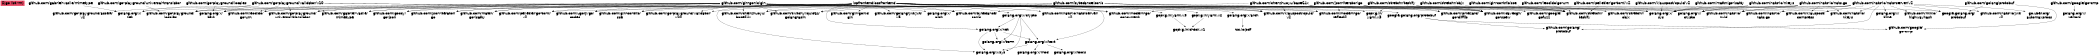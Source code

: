 digraph {
    graph [overla=false, size=14];
    root="$(go list -m)";
    node [ shape = plaintext, fontname = "Helvetica", fontsize=24];
    "$(go list -m)" [style = filled, fillcolor = "#E94762"];
"github.com/bytedance/sonic" -> "github.com/chenzhuoyu/\nbase64x"
"github.com/bytedance/sonic" -> "github.com/davecgh/\ngo-spew"
"github.com/bytedance/sonic" -> "github.com/klauspost/cpuid/\nv2"
"github.com/bytedance/sonic" -> "github.com/stretchr/\ntestify"
"github.com/bytedance/sonic" -> "github.com/twitchyliquid64/\ngolang-asm"
"github.com/bytedance/sonic" -> "golang.org/x/\narch"
"github.com/chenzhuoyu/base64x" -> "github.com/bytedance/\nsonic"
"github.com/chenzhuoyu/base64x" -> "github.com/davecgh/\ngo-spew"
"github.com/chenzhuoyu/base64x" -> "github.com/klauspost/cpuid/\nv2"
"github.com/chenzhuoyu/base64x" -> "github.com/stretchr/\ntestify"
"github.com/gabriel-vasile/mimetype" -> "golang.org/x/\nnet"
"github.com/gin-contrib/sse" -> "github.com/stretchr/\ntestify"
"github.com/gin-gonic/gin" -> "github.com/bytedance/\nsonic"
"github.com/gin-gonic/gin" -> "github.com/chenzhuoyu/\nbase64x"
"github.com/gin-gonic/gin" -> "github.com/davecgh/\ngo-spew"
"github.com/gin-gonic/gin" -> "github.com/gabriel-vasile/\nmimetype"
"github.com/gin-gonic/gin" -> "github.com/gin-contrib/\nsse"
"github.com/gin-gonic/gin" -> "github.com/go-playground/\nlocales"
"github.com/gin-gonic/gin" -> "github.com/go-playground/\nuniversal-translator"
"github.com/gin-gonic/gin" -> "github.com/go-playground/validator/\nv10"
"github.com/gin-gonic/gin" -> "github.com/goccy/\ngo-json"
"github.com/gin-gonic/gin" -> "github.com/json-iterator/\ngo"
"github.com/gin-gonic/gin" -> "github.com/klauspost/cpuid/\nv2"
"github.com/gin-gonic/gin" -> "github.com/leodido/\ngo-urn"
"github.com/gin-gonic/gin" -> "github.com/mattn/\ngo-isatty"
"github.com/gin-gonic/gin" -> "github.com/modern-go/\nconcurrent"
"github.com/gin-gonic/gin" -> "github.com/modern-go/\nreflect2"
"github.com/gin-gonic/gin" -> "github.com/pelletier/go-toml/\nv2"
"github.com/gin-gonic/gin" -> "github.com/pmezard/\ngo-difflib"
"github.com/gin-gonic/gin" -> "github.com/stretchr/\ntestify"
"github.com/gin-gonic/gin" -> "github.com/twitchyliquid64/\ngolang-asm"
"github.com/gin-gonic/gin" -> "github.com/ugorji/go/\ncodec"
"github.com/gin-gonic/gin" -> "golang.org/x/\narch"
"github.com/gin-gonic/gin" -> "golang.org/x/\ncrypto"
"github.com/gin-gonic/gin" -> "golang.org/x/\nnet"
"github.com/gin-gonic/gin" -> "golang.org/x/\nsys"
"github.com/gin-gonic/gin" -> "golang.org/x/\ntext"
"github.com/gin-gonic/gin" -> "google.golang.org/\nprotobuf"
"github.com/gin-gonic/gin" -> "gopkg.in/\nyaml.v3"
"github.com/go-playground/locales" -> "golang.org/x/\ntext"
"github.com/go-playground/universal-translator" -> "github.com/go-playground/\nlocales"
"github.com/go-playground/validator/v10" -> "github.com/gabriel-vasile/\nmimetype"
"github.com/go-playground/validator/v10" -> "github.com/go-playground/assert/\nv2"
"github.com/go-playground/validator/v10" -> "github.com/go-playground/\nlocales"
"github.com/go-playground/validator/v10" -> "github.com/go-playground/\nuniversal-translator"
"github.com/go-playground/validator/v10" -> "github.com/leodido/\ngo-urn"
"github.com/go-playground/validator/v10" -> "golang.org/x/\ncrypto"
"github.com/go-playground/validator/v10" -> "golang.org/x/\nnet"
"github.com/go-playground/validator/v10" -> "golang.org/x/\nsys"
"github.com/go-playground/validator/v10" -> "golang.org/x/\ntext"
"github.com/golang/protobuf" -> "github.com/google/\ngo-cmp"
"github.com/golang/protobuf" -> "google.golang.org/\nprotobuf"
"github.com/google/go-cmp" -> "golang.org/x/\nxerrors"
"github.com/json-iterator/go" -> "github.com/davecgh/\ngo-spew"
"github.com/json-iterator/go" -> "github.com/google/\ngofuzz"
"github.com/json-iterator/go" -> "github.com/modern-go/\nconcurrent"
"github.com/json-iterator/go" -> "github.com/modern-go/\nreflect2"
"github.com/json-iterator/go" -> "github.com/stretchr/\ntestify"
"github.com/klauspost/cpuid/v2" -> "golang.org/x/\nsys"
"github.com/leodido/go-urn" -> "github.com/stretchr/\ntestify"
"github.com/mattn/go-isatty" -> "golang.org/x/\nsys"
"github.com/nats-io/nats-server/v2" -> "github.com/golang/\nprotobuf"
"github.com/nats-io/nats-server/v2" -> "github.com/klauspost/\ncompress"
"github.com/nats-io/nats-server/v2" -> "github.com/minio/\nhighwayhash"
"github.com/nats-io/nats-server/v2" -> "github.com/nats-io/jwt/\nv2"
"github.com/nats-io/nats-server/v2" -> "github.com/nats-io/\nnats.go"
"github.com/nats-io/nats-server/v2" -> "github.com/nats-io/\nnkeys"
"github.com/nats-io/nats-server/v2" -> "github.com/nats-io/\nnuid"
"github.com/nats-io/nats-server/v2" -> "go.uber.org/\nautomaxprocs"
"github.com/nats-io/nats-server/v2" -> "golang.org/x/\ncrypto"
"github.com/nats-io/nats-server/v2" -> "golang.org/x/\nsys"
"github.com/nats-io/nats-server/v2" -> "golang.org/x/\ntime"
"github.com/nats-io/nats-server/v2" -> "google.golang.org/\nprotobuf"
"github.com/nats-io/nats.go" -> "github.com/klauspost/\ncompress"
"github.com/nats-io/nats.go" -> "github.com/nats-io/\nnkeys"
"github.com/nats-io/nats.go" -> "github.com/nats-io/\nnuid"
"github.com/nats-io/nats.go" -> "golang.org/x/\ncrypto"
"github.com/nats-io/nats.go" -> "golang.org/x/\nsys"
"github.com/nats-io/nats.go" -> "golang.org/x/\ntext"
"github.com/nats-io/nkeys" -> "golang.org/x/\ncrypto"
"github.com/nats-io/nkeys" -> "golang.org/x/\nsys"
"github.com/pelletier/go-toml/v2" -> "github.com/stretchr/\ntestify"
"github.com/stretchr/objx" -> "github.com/davecgh/\ngo-spew"
"github.com/stretchr/objx" -> "github.com/stretchr/\ntestify"
"github.com/stretchr/testify" -> "github.com/davecgh/\ngo-spew"
"github.com/stretchr/testify" -> "github.com/pmezard/\ngo-difflib"
"github.com/stretchr/testify" -> "github.com/stretchr/\nobjx"
"github.com/stretchr/testify" -> "gopkg.in/\nyaml.v3"
"golang.org/x/arch" -> "rsc.io/pdf"
"golang.org/x/crypto" -> "golang.org/x/net"
"golang.org/x/crypto" -> "golang.org/x/sys"
"golang.org/x/crypto" -> "golang.org/x/term"
"golang.org/x/crypto" -> "golang.org/x/text"
"golang.org/x/net" -> "golang.org/x/sys"
"golang.org/x/net" -> "golang.org/x/term"
"golang.org/x/net" -> "golang.org/x/text"
"golang.org/x/text" -> "golang.org/x/mod"
"golang.org/x/text" -> "golang.org/x/sys"
"golang.org/x/text" -> "golang.org/x/tools"
"google.golang.org/protobuf" -> "github.com/golang/\nprotobuf"
"google.golang.org/protobuf" -> "github.com/google/\ngo-cmp"
"gopkg.in/yaml.v2" -> "gopkg.in/check.v1"
"gopkg.in/yaml.v3" -> "gopkg.in/check.v1"
"ispfrontend/ossfrontend" -> "github.com/bytedance/\nsonic"
"ispfrontend/ossfrontend" -> "github.com/chenzhuoyu/\nbase64x"
"ispfrontend/ossfrontend" -> "github.com/gabriel-vasile/\nmimetype"
"ispfrontend/ossfrontend" -> "github.com/gin-contrib/\nsse"
"ispfrontend/ossfrontend" -> "github.com/gin-gonic/\ngin"
"ispfrontend/ossfrontend" -> "github.com/go-playground/\nlocales"
"ispfrontend/ossfrontend" -> "github.com/go-playground/\nuniversal-translator"
"ispfrontend/ossfrontend" -> "github.com/go-playground/validator/\nv10"
"ispfrontend/ossfrontend" -> "github.com/goccy/\ngo-json"
"ispfrontend/ossfrontend" -> "github.com/golang-jwt/jwt/\nv5"
"ispfrontend/ossfrontend" -> "github.com/json-iterator/\ngo"
"ispfrontend/ossfrontend" -> "github.com/klauspost/\ncompress"
"ispfrontend/ossfrontend" -> "github.com/klauspost/cpuid/\nv2"
"ispfrontend/ossfrontend" -> "github.com/leodido/\ngo-urn"
"ispfrontend/ossfrontend" -> "github.com/mattn/\ngo-isatty"
"ispfrontend/ossfrontend" -> "github.com/modern-go/\nconcurrent"
"ispfrontend/ossfrontend" -> "github.com/modern-go/\nreflect2"
"ispfrontend/ossfrontend" -> "github.com/nats-io/nats-server/\nv2"
"ispfrontend/ossfrontend" -> "github.com/nats-io/\nnats.go"
"ispfrontend/ossfrontend" -> "github.com/nats-io/\nnkeys"
"ispfrontend/ossfrontend" -> "github.com/nats-io/\nnuid"
"ispfrontend/ossfrontend" -> "github.com/pelletier/go-toml/\nv2"
"ispfrontend/ossfrontend" -> "github.com/twitchyliquid64/\ngolang-asm"
"ispfrontend/ossfrontend" -> "github.com/ugorji/go/\ncodec"
"ispfrontend/ossfrontend" -> "golang.org/x/arch"
"ispfrontend/ossfrontend" -> "golang.org/x/crypto"
"ispfrontend/ossfrontend" -> "golang.org/x/net"
"ispfrontend/ossfrontend" -> "golang.org/x/sys"
"ispfrontend/ossfrontend" -> "golang.org/x/text"
"ispfrontend/ossfrontend" -> "google.golang.org/protobuf"
"ispfrontend/ossfrontend" -> "gopkg.in/yaml.v2"
"ispfrontend/ossfrontend" -> "gopkg.in/yaml.v3"
}
